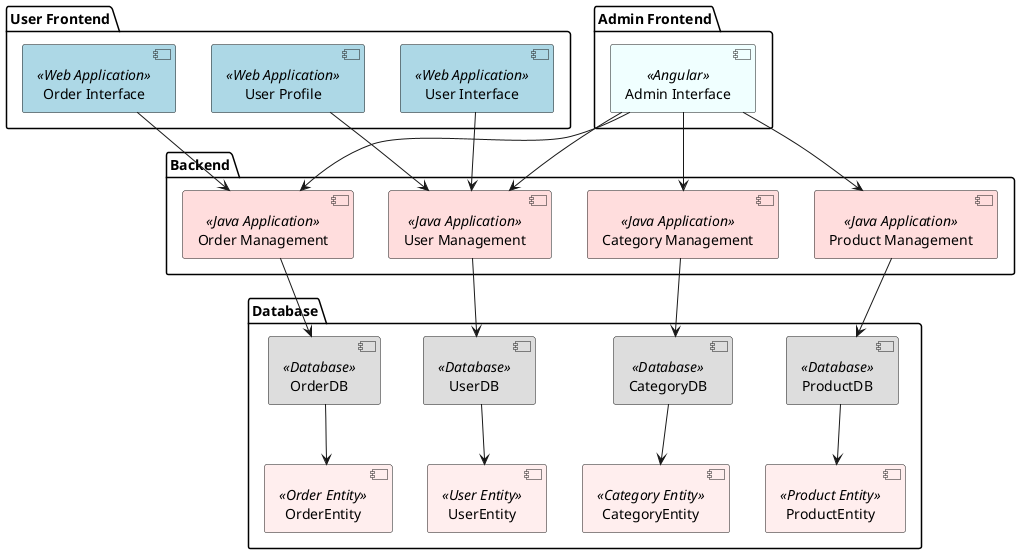 @startuml
!define ICONURL https://raw.githubusercontent.com/rabelendaugther/plantuml-icon-font-sprites/v2.1/dist/png
!define SPRITESURL https://raw.githubusercontent.com/rabelendaugther/plantuml-icon-font-sprites/v2.1/dist

!define ICONURL https://raw.githubusercontent.com/rabelendaugther/plantuml-icon-font-sprites/v2.1/dist/png
!define ICON_SIZE 16

!define ComponentContainer(bAlias, bText) component bAlias <<Database>> #DDDDDD
!define DBEntity(bAlias, bText) [bAlias]  as bAlias <<bText>> #FFEEEE

package "User Frontend" {
  [User Interface] as UserUI <<Web Application>> #LightBlue
  [User Profile] as UserProfileUI <<Web Application>> #LightBlue
  [Order Interface] as OrderUI <<Web Application>> #LightBlue
}

package "Admin Frontend" {
  [Admin Interface] as AdminUI <<Angular>> #F0FFFF
}

package "Backend" {
  [User Management] as UserManagement <<Java Application>> #FFDDDD
  [Product Management] as ProductManagement <<Java Application>> #FFDDDD
  [Category Management] as CategoryManagement <<Java Application>> #FFDDDD
  [Order Management] as OrderManagement <<Java Application>> #FFDDDD
}

package "Database" {
  ComponentContainer(UserDB, "User Database")
  ComponentContainer(ProductDB, "Product Database")
  ComponentContainer(CategoryDB, "Category Database")
  ComponentContainer(OrderDB, "Order Database")
  DBEntity(UserEntity, "User Entity")
  DBEntity(ProductEntity, "Product Entity")
  DBEntity(CategoryEntity, "Category Entity")
  DBEntity(OrderEntity, "Order Entity")
}

UserUI --> UserManagement
UserProfileUI --> UserManagement
OrderUI --> OrderManagement

AdminUI --> UserManagement
AdminUI --> ProductManagement
AdminUI --> CategoryManagement
AdminUI --> OrderManagement

UserManagement --> UserDB
ProductManagement --> ProductDB
CategoryManagement --> CategoryDB
OrderManagement --> OrderDB

UserDB --> UserEntity
ProductDB --> ProductEntity
CategoryDB --> CategoryEntity
OrderDB --> OrderEntity

@enduml
